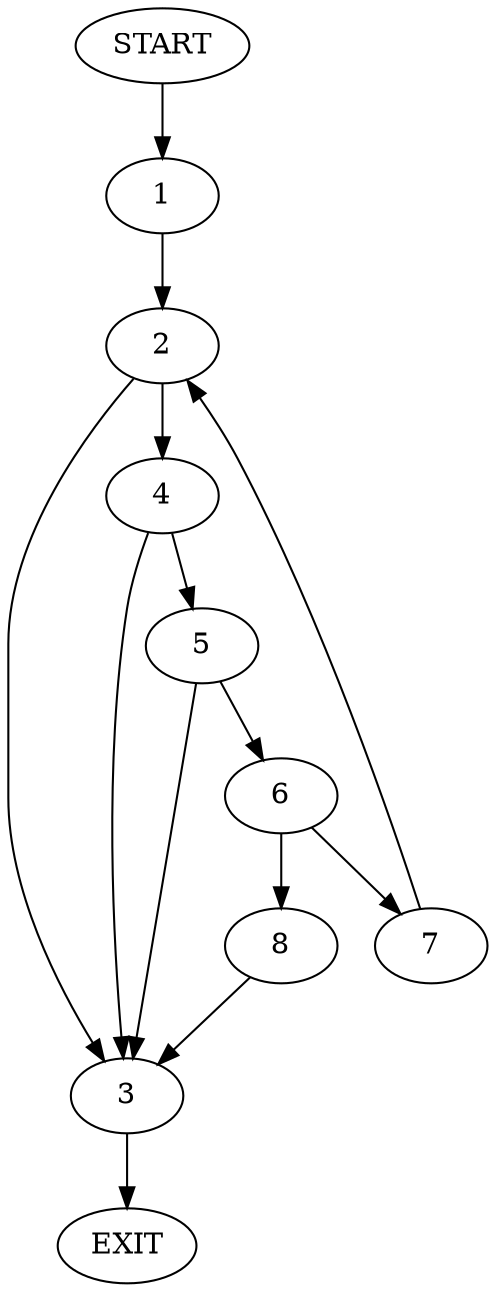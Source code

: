 digraph {
0 [label="START"]
9 [label="EXIT"]
0 -> 1
1 -> 2
2 -> 3
2 -> 4
4 -> 3
4 -> 5
3 -> 9
5 -> 6
5 -> 3
6 -> 7
6 -> 8
7 -> 2
8 -> 3
}
